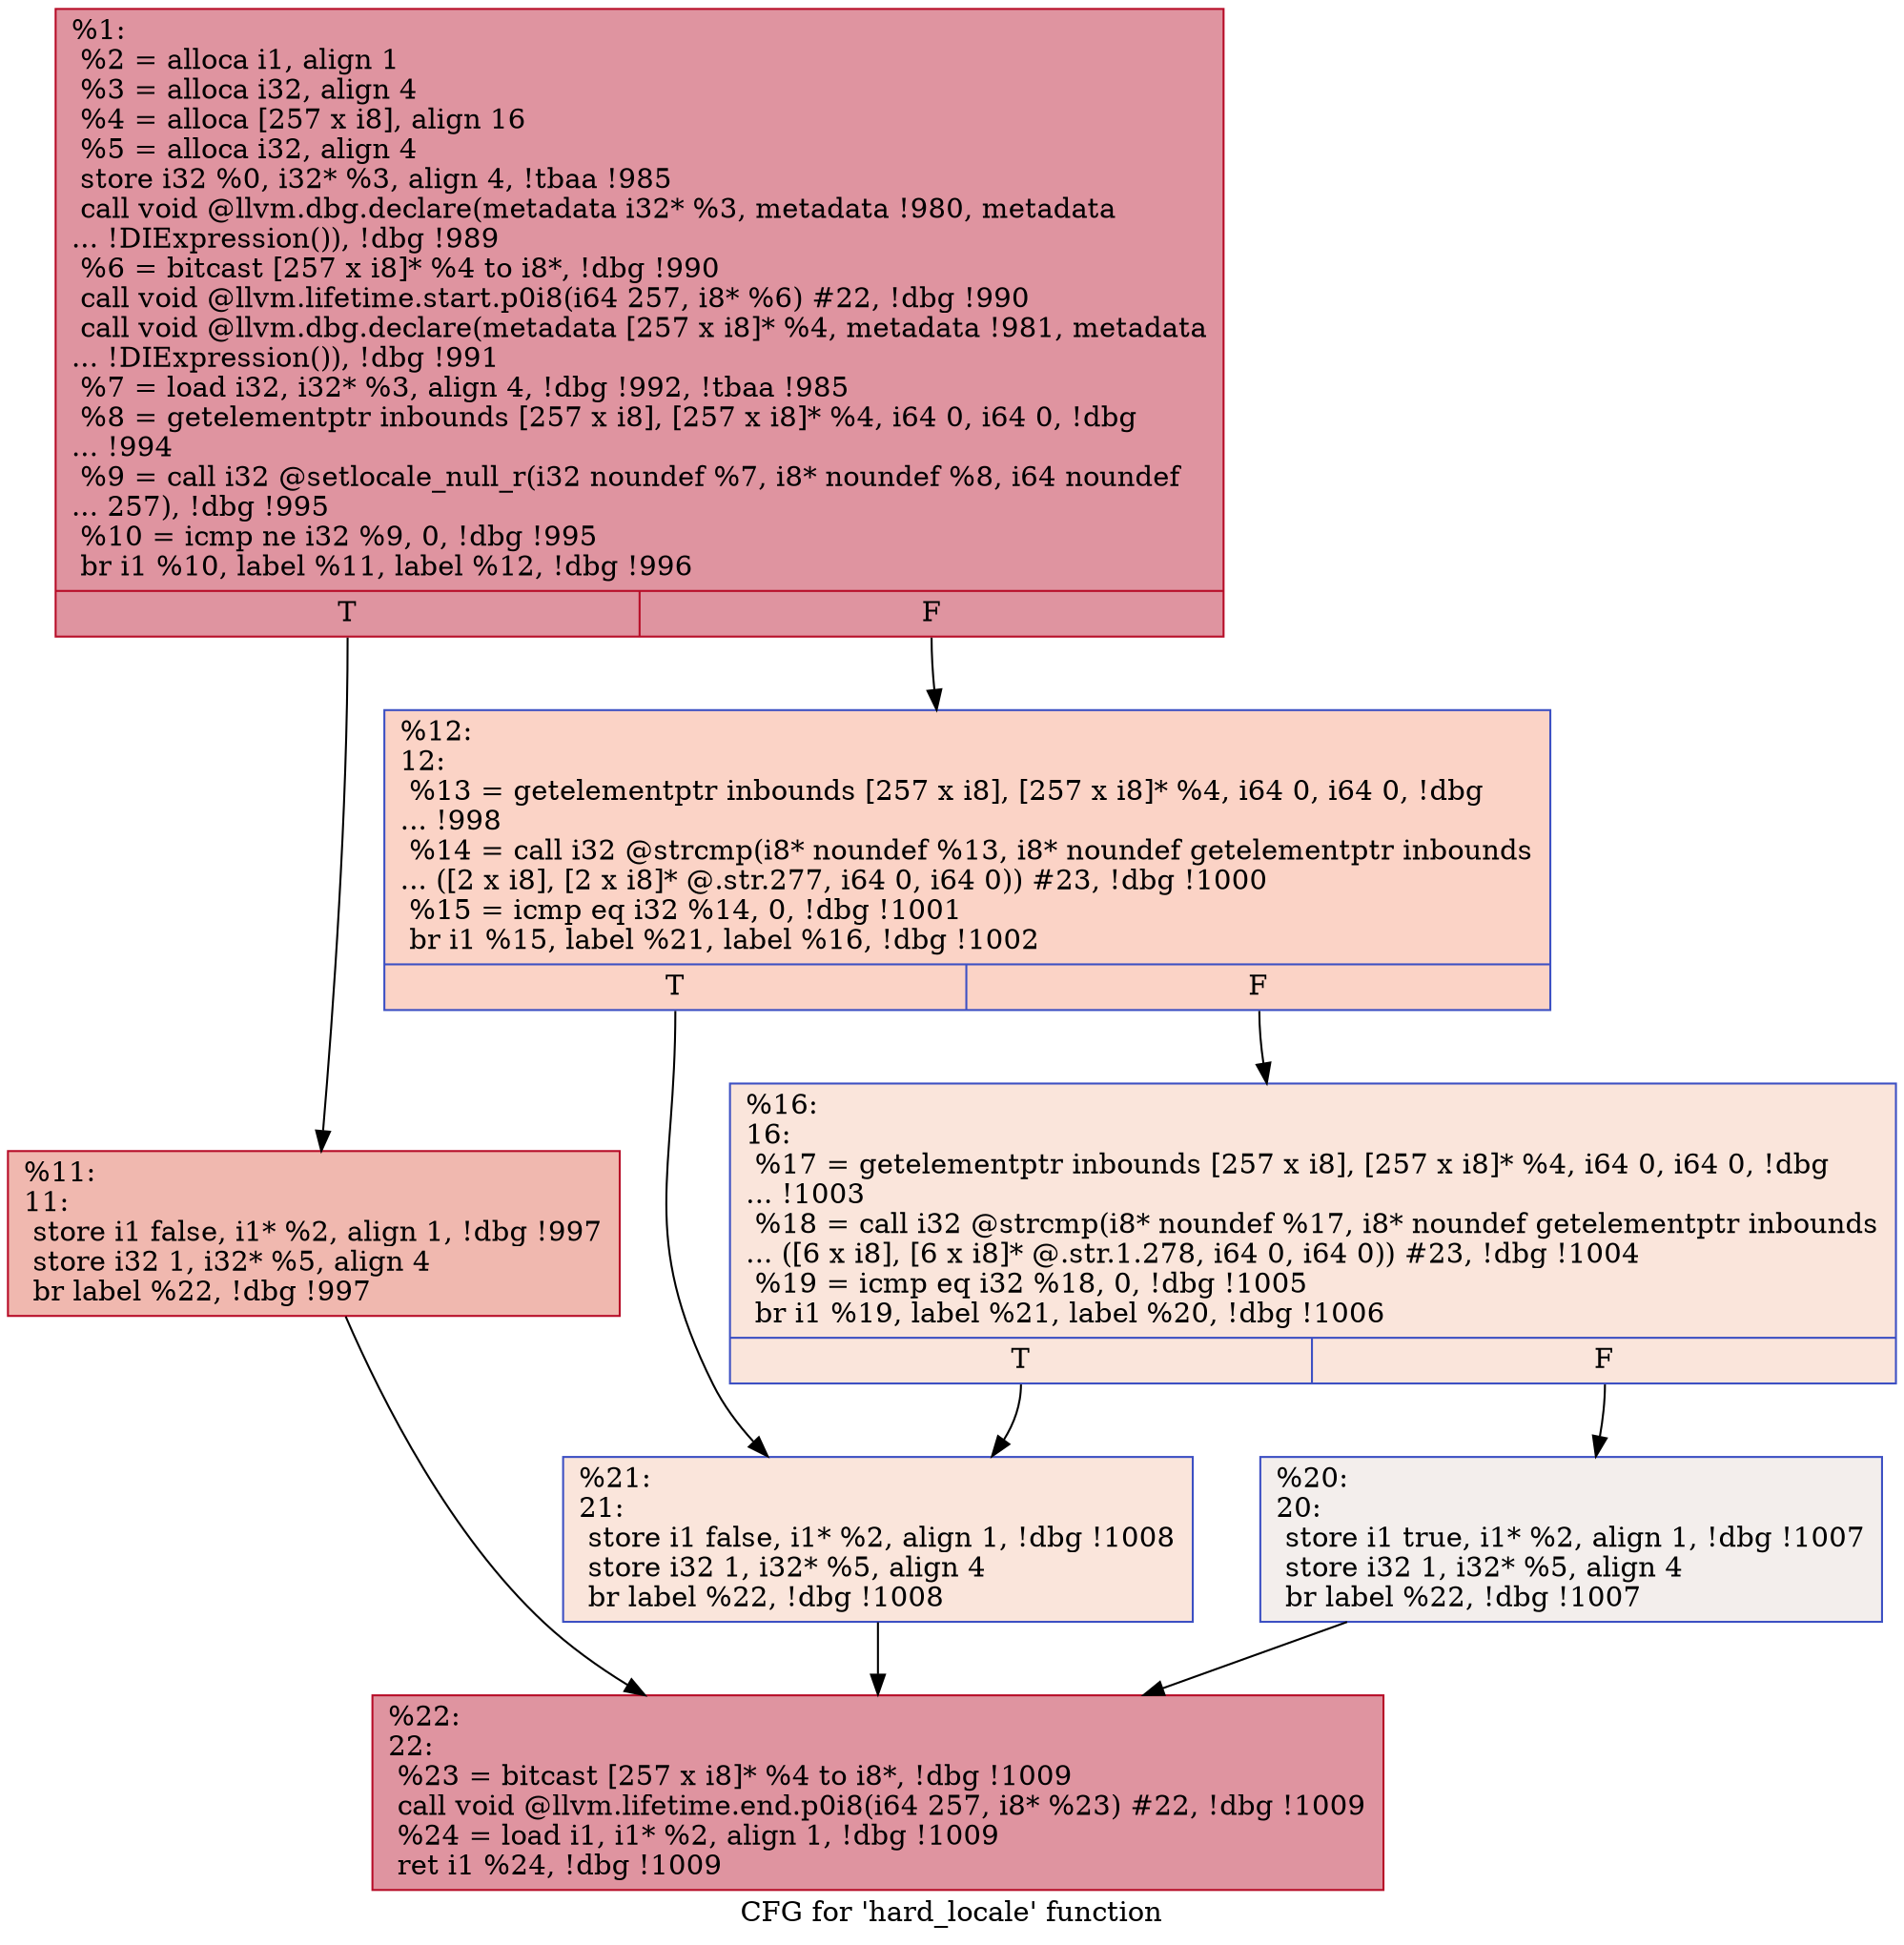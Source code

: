 digraph "CFG for 'hard_locale' function" {
	label="CFG for 'hard_locale' function";

	Node0x2678100 [shape=record,color="#b70d28ff", style=filled, fillcolor="#b70d2870",label="{%1:\l  %2 = alloca i1, align 1\l  %3 = alloca i32, align 4\l  %4 = alloca [257 x i8], align 16\l  %5 = alloca i32, align 4\l  store i32 %0, i32* %3, align 4, !tbaa !985\l  call void @llvm.dbg.declare(metadata i32* %3, metadata !980, metadata\l... !DIExpression()), !dbg !989\l  %6 = bitcast [257 x i8]* %4 to i8*, !dbg !990\l  call void @llvm.lifetime.start.p0i8(i64 257, i8* %6) #22, !dbg !990\l  call void @llvm.dbg.declare(metadata [257 x i8]* %4, metadata !981, metadata\l... !DIExpression()), !dbg !991\l  %7 = load i32, i32* %3, align 4, !dbg !992, !tbaa !985\l  %8 = getelementptr inbounds [257 x i8], [257 x i8]* %4, i64 0, i64 0, !dbg\l... !994\l  %9 = call i32 @setlocale_null_r(i32 noundef %7, i8* noundef %8, i64 noundef\l... 257), !dbg !995\l  %10 = icmp ne i32 %9, 0, !dbg !995\l  br i1 %10, label %11, label %12, !dbg !996\l|{<s0>T|<s1>F}}"];
	Node0x2678100:s0 -> Node0x2678190;
	Node0x2678100:s1 -> Node0x26781e0;
	Node0x2678190 [shape=record,color="#b70d28ff", style=filled, fillcolor="#dc5d4a70",label="{%11:\l11:                                               \l  store i1 false, i1* %2, align 1, !dbg !997\l  store i32 1, i32* %5, align 4\l  br label %22, !dbg !997\l}"];
	Node0x2678190 -> Node0x2678320;
	Node0x26781e0 [shape=record,color="#3d50c3ff", style=filled, fillcolor="#f59c7d70",label="{%12:\l12:                                               \l  %13 = getelementptr inbounds [257 x i8], [257 x i8]* %4, i64 0, i64 0, !dbg\l... !998\l  %14 = call i32 @strcmp(i8* noundef %13, i8* noundef getelementptr inbounds\l... ([2 x i8], [2 x i8]* @.str.277, i64 0, i64 0)) #23, !dbg !1000\l  %15 = icmp eq i32 %14, 0, !dbg !1001\l  br i1 %15, label %21, label %16, !dbg !1002\l|{<s0>T|<s1>F}}"];
	Node0x26781e0:s0 -> Node0x26782d0;
	Node0x26781e0:s1 -> Node0x2678230;
	Node0x2678230 [shape=record,color="#3d50c3ff", style=filled, fillcolor="#f4c5ad70",label="{%16:\l16:                                               \l  %17 = getelementptr inbounds [257 x i8], [257 x i8]* %4, i64 0, i64 0, !dbg\l... !1003\l  %18 = call i32 @strcmp(i8* noundef %17, i8* noundef getelementptr inbounds\l... ([6 x i8], [6 x i8]* @.str.1.278, i64 0, i64 0)) #23, !dbg !1004\l  %19 = icmp eq i32 %18, 0, !dbg !1005\l  br i1 %19, label %21, label %20, !dbg !1006\l|{<s0>T|<s1>F}}"];
	Node0x2678230:s0 -> Node0x26782d0;
	Node0x2678230:s1 -> Node0x2678280;
	Node0x2678280 [shape=record,color="#3d50c3ff", style=filled, fillcolor="#e3d9d370",label="{%20:\l20:                                               \l  store i1 true, i1* %2, align 1, !dbg !1007\l  store i32 1, i32* %5, align 4\l  br label %22, !dbg !1007\l}"];
	Node0x2678280 -> Node0x2678320;
	Node0x26782d0 [shape=record,color="#3d50c3ff", style=filled, fillcolor="#f4c5ad70",label="{%21:\l21:                                               \l  store i1 false, i1* %2, align 1, !dbg !1008\l  store i32 1, i32* %5, align 4\l  br label %22, !dbg !1008\l}"];
	Node0x26782d0 -> Node0x2678320;
	Node0x2678320 [shape=record,color="#b70d28ff", style=filled, fillcolor="#b70d2870",label="{%22:\l22:                                               \l  %23 = bitcast [257 x i8]* %4 to i8*, !dbg !1009\l  call void @llvm.lifetime.end.p0i8(i64 257, i8* %23) #22, !dbg !1009\l  %24 = load i1, i1* %2, align 1, !dbg !1009\l  ret i1 %24, !dbg !1009\l}"];
}
